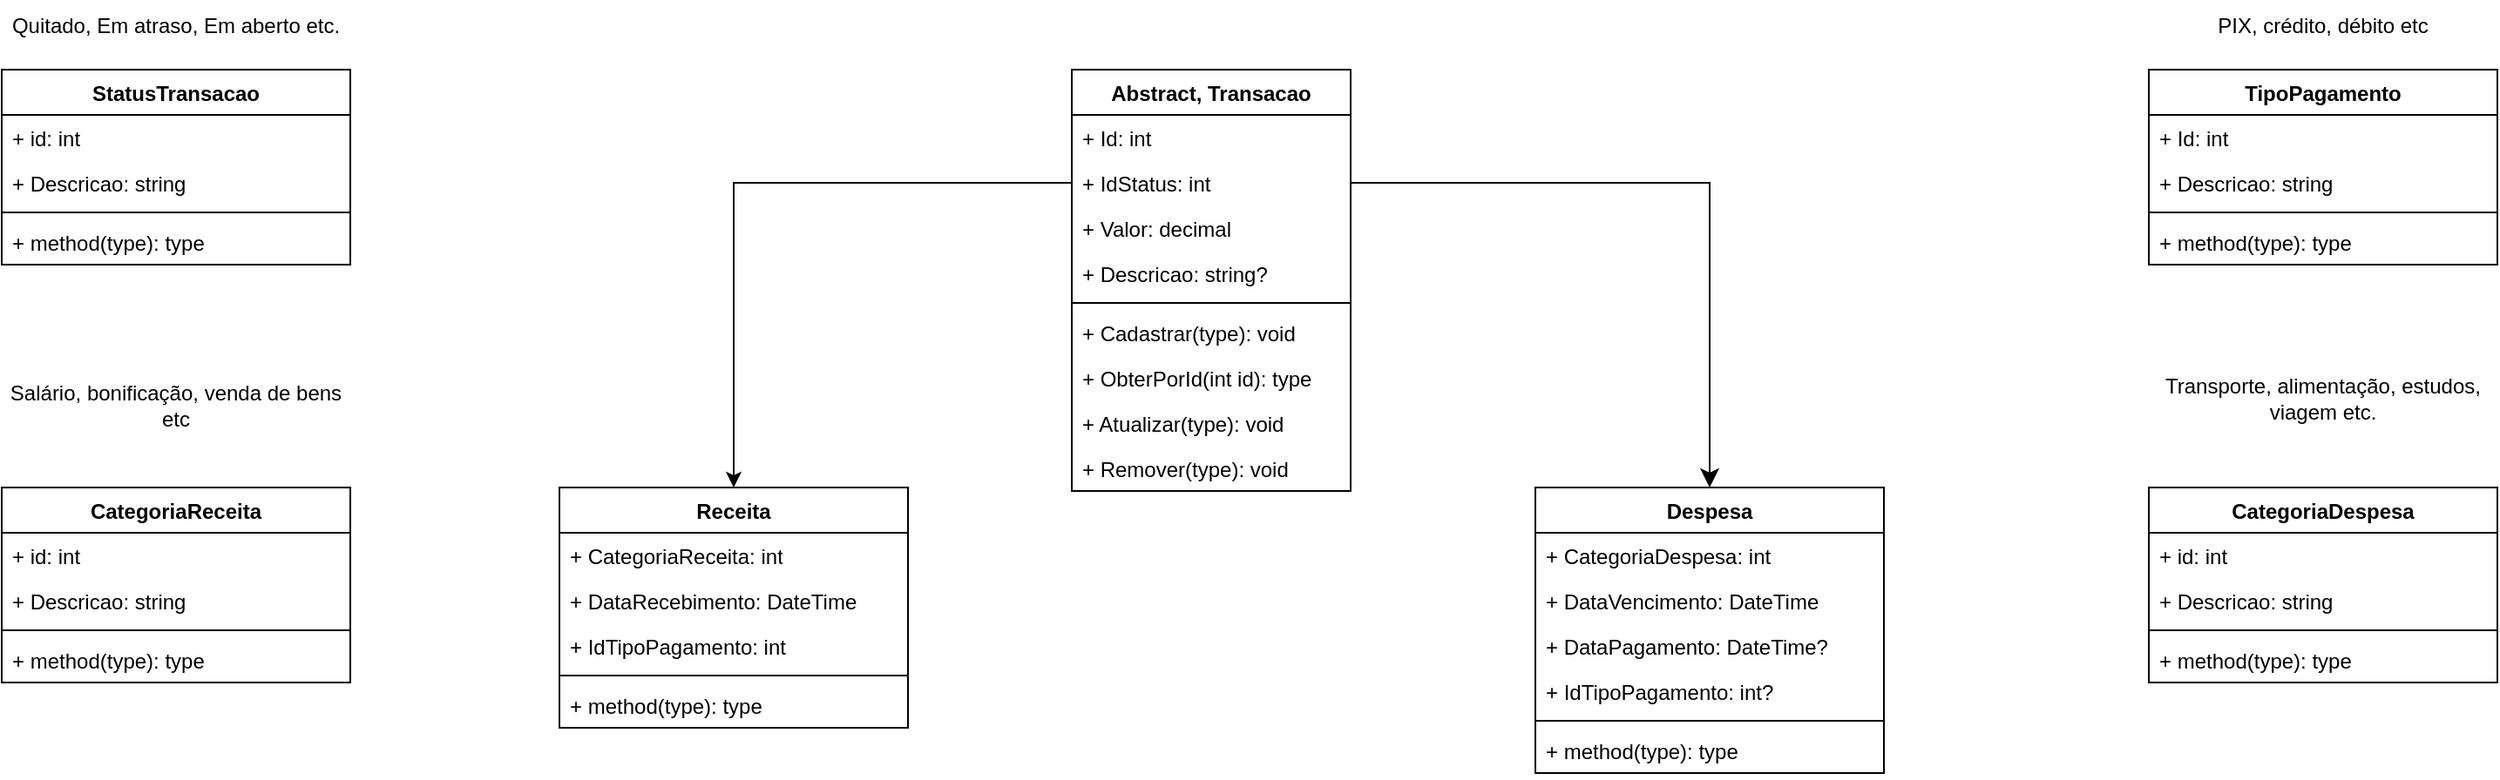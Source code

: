 <mxfile version="26.2.13">
  <diagram id="C5RBs43oDa-KdzZeNtuy" name="Page-1">
    <mxGraphModel dx="1831" dy="605" grid="0" gridSize="10" guides="1" tooltips="1" connect="1" arrows="1" fold="1" page="0" pageScale="1" pageWidth="827" pageHeight="1169" math="0" shadow="0">
      <root>
        <mxCell id="WIyWlLk6GJQsqaUBKTNV-0" />
        <mxCell id="WIyWlLk6GJQsqaUBKTNV-1" parent="WIyWlLk6GJQsqaUBKTNV-0" />
        <mxCell id="-CtAg1rPnza-KPWRo2k--0" value="Abstract, Transacao" style="swimlane;fontStyle=1;align=center;verticalAlign=top;childLayout=stackLayout;horizontal=1;startSize=26;horizontalStack=0;resizeParent=1;resizeParentMax=0;resizeLast=0;collapsible=1;marginBottom=0;whiteSpace=wrap;html=1;" parent="WIyWlLk6GJQsqaUBKTNV-1" vertex="1">
          <mxGeometry x="334" y="40" width="160" height="242" as="geometry" />
        </mxCell>
        <mxCell id="-CtAg1rPnza-KPWRo2k--1" value="+ Id: int&lt;div&gt;&lt;br&gt;&lt;/div&gt;" style="text;strokeColor=none;fillColor=none;align=left;verticalAlign=top;spacingLeft=4;spacingRight=4;overflow=hidden;rotatable=0;points=[[0,0.5],[1,0.5]];portConstraint=eastwest;whiteSpace=wrap;html=1;" parent="-CtAg1rPnza-KPWRo2k--0" vertex="1">
          <mxGeometry y="26" width="160" height="26" as="geometry" />
        </mxCell>
        <mxCell id="-CtAg1rPnza-KPWRo2k--7" value="+ IdStatus: int" style="text;strokeColor=none;fillColor=none;align=left;verticalAlign=top;spacingLeft=4;spacingRight=4;overflow=hidden;rotatable=0;points=[[0,0.5],[1,0.5]];portConstraint=eastwest;whiteSpace=wrap;html=1;" parent="-CtAg1rPnza-KPWRo2k--0" vertex="1">
          <mxGeometry y="52" width="160" height="26" as="geometry" />
        </mxCell>
        <mxCell id="-CtAg1rPnza-KPWRo2k--4" value="+ Valor: decimal" style="text;strokeColor=none;fillColor=none;align=left;verticalAlign=top;spacingLeft=4;spacingRight=4;overflow=hidden;rotatable=0;points=[[0,0.5],[1,0.5]];portConstraint=eastwest;whiteSpace=wrap;html=1;" parent="-CtAg1rPnza-KPWRo2k--0" vertex="1">
          <mxGeometry y="78" width="160" height="26" as="geometry" />
        </mxCell>
        <mxCell id="-CtAg1rPnza-KPWRo2k--5" value="+ Descricao: string?" style="text;strokeColor=none;fillColor=none;align=left;verticalAlign=top;spacingLeft=4;spacingRight=4;overflow=hidden;rotatable=0;points=[[0,0.5],[1,0.5]];portConstraint=eastwest;whiteSpace=wrap;html=1;" parent="-CtAg1rPnza-KPWRo2k--0" vertex="1">
          <mxGeometry y="104" width="160" height="26" as="geometry" />
        </mxCell>
        <mxCell id="-CtAg1rPnza-KPWRo2k--2" value="" style="line;strokeWidth=1;fillColor=none;align=left;verticalAlign=middle;spacingTop=-1;spacingLeft=3;spacingRight=3;rotatable=0;labelPosition=right;points=[];portConstraint=eastwest;strokeColor=inherit;" parent="-CtAg1rPnza-KPWRo2k--0" vertex="1">
          <mxGeometry y="130" width="160" height="8" as="geometry" />
        </mxCell>
        <mxCell id="-CtAg1rPnza-KPWRo2k--3" value="+ Cadastrar(type): void" style="text;strokeColor=none;fillColor=none;align=left;verticalAlign=top;spacingLeft=4;spacingRight=4;overflow=hidden;rotatable=0;points=[[0,0.5],[1,0.5]];portConstraint=eastwest;whiteSpace=wrap;html=1;" parent="-CtAg1rPnza-KPWRo2k--0" vertex="1">
          <mxGeometry y="138" width="160" height="26" as="geometry" />
        </mxCell>
        <mxCell id="-CtAg1rPnza-KPWRo2k--40" value="+ ObterPorId(int id): type" style="text;strokeColor=none;fillColor=none;align=left;verticalAlign=top;spacingLeft=4;spacingRight=4;overflow=hidden;rotatable=0;points=[[0,0.5],[1,0.5]];portConstraint=eastwest;whiteSpace=wrap;html=1;" parent="-CtAg1rPnza-KPWRo2k--0" vertex="1">
          <mxGeometry y="164" width="160" height="26" as="geometry" />
        </mxCell>
        <mxCell id="-CtAg1rPnza-KPWRo2k--41" value="+ Atualizar(type): void" style="text;strokeColor=none;fillColor=none;align=left;verticalAlign=top;spacingLeft=4;spacingRight=4;overflow=hidden;rotatable=0;points=[[0,0.5],[1,0.5]];portConstraint=eastwest;whiteSpace=wrap;html=1;" parent="-CtAg1rPnza-KPWRo2k--0" vertex="1">
          <mxGeometry y="190" width="160" height="26" as="geometry" />
        </mxCell>
        <mxCell id="-CtAg1rPnza-KPWRo2k--42" value="+ Remover(type): void" style="text;strokeColor=none;fillColor=none;align=left;verticalAlign=top;spacingLeft=4;spacingRight=4;overflow=hidden;rotatable=0;points=[[0,0.5],[1,0.5]];portConstraint=eastwest;whiteSpace=wrap;html=1;" parent="-CtAg1rPnza-KPWRo2k--0" vertex="1">
          <mxGeometry y="216" width="160" height="26" as="geometry" />
        </mxCell>
        <mxCell id="-CtAg1rPnza-KPWRo2k--9" value="Receita" style="swimlane;fontStyle=1;align=center;verticalAlign=top;childLayout=stackLayout;horizontal=1;startSize=26;horizontalStack=0;resizeParent=1;resizeParentMax=0;resizeLast=0;collapsible=1;marginBottom=0;whiteSpace=wrap;html=1;" parent="WIyWlLk6GJQsqaUBKTNV-1" vertex="1">
          <mxGeometry x="40" y="280" width="200" height="138" as="geometry" />
        </mxCell>
        <mxCell id="-CtAg1rPnza-KPWRo2k--48" value="+ CategoriaReceita: int" style="text;strokeColor=none;fillColor=none;align=left;verticalAlign=top;spacingLeft=4;spacingRight=4;overflow=hidden;rotatable=0;points=[[0,0.5],[1,0.5]];portConstraint=eastwest;whiteSpace=wrap;html=1;" parent="-CtAg1rPnza-KPWRo2k--9" vertex="1">
          <mxGeometry y="26" width="200" height="26" as="geometry" />
        </mxCell>
        <mxCell id="-CtAg1rPnza-KPWRo2k--10" value="+ DataRecebimento: DateTime&lt;div&gt;&lt;br&gt;&lt;/div&gt;" style="text;strokeColor=none;fillColor=none;align=left;verticalAlign=top;spacingLeft=4;spacingRight=4;overflow=hidden;rotatable=0;points=[[0,0.5],[1,0.5]];portConstraint=eastwest;whiteSpace=wrap;html=1;" parent="-CtAg1rPnza-KPWRo2k--9" vertex="1">
          <mxGeometry y="52" width="200" height="26" as="geometry" />
        </mxCell>
        <mxCell id="-CtAg1rPnza-KPWRo2k--25" value="+ IdTipoPagamento: int&lt;div&gt;&lt;br&gt;&lt;/div&gt;" style="text;strokeColor=none;fillColor=none;align=left;verticalAlign=top;spacingLeft=4;spacingRight=4;overflow=hidden;rotatable=0;points=[[0,0.5],[1,0.5]];portConstraint=eastwest;whiteSpace=wrap;html=1;" parent="-CtAg1rPnza-KPWRo2k--9" vertex="1">
          <mxGeometry y="78" width="200" height="26" as="geometry" />
        </mxCell>
        <mxCell id="-CtAg1rPnza-KPWRo2k--15" value="" style="line;strokeWidth=1;fillColor=none;align=left;verticalAlign=middle;spacingTop=-1;spacingLeft=3;spacingRight=3;rotatable=0;labelPosition=right;points=[];portConstraint=eastwest;strokeColor=inherit;" parent="-CtAg1rPnza-KPWRo2k--9" vertex="1">
          <mxGeometry y="104" width="200" height="8" as="geometry" />
        </mxCell>
        <mxCell id="-CtAg1rPnza-KPWRo2k--16" value="+ method(type): type" style="text;strokeColor=none;fillColor=none;align=left;verticalAlign=top;spacingLeft=4;spacingRight=4;overflow=hidden;rotatable=0;points=[[0,0.5],[1,0.5]];portConstraint=eastwest;whiteSpace=wrap;html=1;" parent="-CtAg1rPnza-KPWRo2k--9" vertex="1">
          <mxGeometry y="112" width="200" height="26" as="geometry" />
        </mxCell>
        <mxCell id="-CtAg1rPnza-KPWRo2k--17" value="Despesa" style="swimlane;fontStyle=1;align=center;verticalAlign=top;childLayout=stackLayout;horizontal=1;startSize=26;horizontalStack=0;resizeParent=1;resizeParentMax=0;resizeLast=0;collapsible=1;marginBottom=0;whiteSpace=wrap;html=1;" parent="WIyWlLk6GJQsqaUBKTNV-1" vertex="1">
          <mxGeometry x="600" y="280" width="200" height="164" as="geometry" />
        </mxCell>
        <mxCell id="HkxjswijVenNmW5c90Pe-5" value="+ CategoriaDespesa: int" style="text;strokeColor=none;fillColor=none;align=left;verticalAlign=top;spacingLeft=4;spacingRight=4;overflow=hidden;rotatable=0;points=[[0,0.5],[1,0.5]];portConstraint=eastwest;whiteSpace=wrap;html=1;" vertex="1" parent="-CtAg1rPnza-KPWRo2k--17">
          <mxGeometry y="26" width="200" height="26" as="geometry" />
        </mxCell>
        <mxCell id="-CtAg1rPnza-KPWRo2k--21" value="+ DataVencimento: DateTime&lt;div&gt;&lt;br&gt;&lt;/div&gt;" style="text;strokeColor=none;fillColor=none;align=left;verticalAlign=top;spacingLeft=4;spacingRight=4;overflow=hidden;rotatable=0;points=[[0,0.5],[1,0.5]];portConstraint=eastwest;whiteSpace=wrap;html=1;" parent="-CtAg1rPnza-KPWRo2k--17" vertex="1">
          <mxGeometry y="52" width="200" height="26" as="geometry" />
        </mxCell>
        <mxCell id="-CtAg1rPnza-KPWRo2k--18" value="+ DataPagamento: DateTime?&lt;div&gt;&lt;br&gt;&lt;/div&gt;" style="text;strokeColor=none;fillColor=none;align=left;verticalAlign=top;spacingLeft=4;spacingRight=4;overflow=hidden;rotatable=0;points=[[0,0.5],[1,0.5]];portConstraint=eastwest;whiteSpace=wrap;html=1;" parent="-CtAg1rPnza-KPWRo2k--17" vertex="1">
          <mxGeometry y="78" width="200" height="26" as="geometry" />
        </mxCell>
        <mxCell id="-CtAg1rPnza-KPWRo2k--24" value="+ IdTipoPagamento: int?&lt;div&gt;&lt;br&gt;&lt;/div&gt;" style="text;strokeColor=none;fillColor=none;align=left;verticalAlign=top;spacingLeft=4;spacingRight=4;overflow=hidden;rotatable=0;points=[[0,0.5],[1,0.5]];portConstraint=eastwest;whiteSpace=wrap;html=1;" parent="-CtAg1rPnza-KPWRo2k--17" vertex="1">
          <mxGeometry y="104" width="200" height="26" as="geometry" />
        </mxCell>
        <mxCell id="-CtAg1rPnza-KPWRo2k--19" value="" style="line;strokeWidth=1;fillColor=none;align=left;verticalAlign=middle;spacingTop=-1;spacingLeft=3;spacingRight=3;rotatable=0;labelPosition=right;points=[];portConstraint=eastwest;strokeColor=inherit;" parent="-CtAg1rPnza-KPWRo2k--17" vertex="1">
          <mxGeometry y="130" width="200" height="8" as="geometry" />
        </mxCell>
        <mxCell id="-CtAg1rPnza-KPWRo2k--20" value="+ method(type): type" style="text;strokeColor=none;fillColor=none;align=left;verticalAlign=top;spacingLeft=4;spacingRight=4;overflow=hidden;rotatable=0;points=[[0,0.5],[1,0.5]];portConstraint=eastwest;whiteSpace=wrap;html=1;" parent="-CtAg1rPnza-KPWRo2k--17" vertex="1">
          <mxGeometry y="138" width="200" height="26" as="geometry" />
        </mxCell>
        <mxCell id="-CtAg1rPnza-KPWRo2k--22" value="" style="endArrow=classic;html=1;rounded=0;entryX=0.5;entryY=0;entryDx=0;entryDy=0;exitX=0;exitY=0.5;exitDx=0;exitDy=0;" parent="WIyWlLk6GJQsqaUBKTNV-1" source="-CtAg1rPnza-KPWRo2k--7" target="-CtAg1rPnza-KPWRo2k--9" edge="1">
          <mxGeometry width="50" height="50" relative="1" as="geometry">
            <mxPoint x="140" y="120" as="sourcePoint" />
            <mxPoint x="220" y="110" as="targetPoint" />
            <Array as="points">
              <mxPoint x="140" y="105" />
            </Array>
          </mxGeometry>
        </mxCell>
        <mxCell id="-CtAg1rPnza-KPWRo2k--23" value="" style="edgeStyle=segmentEdgeStyle;endArrow=classic;html=1;curved=0;rounded=0;endSize=8;startSize=8;exitX=1;exitY=0.5;exitDx=0;exitDy=0;" parent="WIyWlLk6GJQsqaUBKTNV-1" source="-CtAg1rPnza-KPWRo2k--7" target="-CtAg1rPnza-KPWRo2k--17" edge="1">
          <mxGeometry width="50" height="50" relative="1" as="geometry">
            <mxPoint x="650" y="180" as="sourcePoint" />
            <mxPoint x="700" y="130" as="targetPoint" />
          </mxGeometry>
        </mxCell>
        <mxCell id="-CtAg1rPnza-KPWRo2k--26" value="TipoPagamento" style="swimlane;fontStyle=1;align=center;verticalAlign=top;childLayout=stackLayout;horizontal=1;startSize=26;horizontalStack=0;resizeParent=1;resizeParentMax=0;resizeLast=0;collapsible=1;marginBottom=0;whiteSpace=wrap;html=1;" parent="WIyWlLk6GJQsqaUBKTNV-1" vertex="1">
          <mxGeometry x="952" y="40" width="200" height="112" as="geometry" />
        </mxCell>
        <mxCell id="-CtAg1rPnza-KPWRo2k--32" value="+ Id: int&lt;div&gt;&lt;br&gt;&lt;/div&gt;" style="text;strokeColor=none;fillColor=none;align=left;verticalAlign=top;spacingLeft=4;spacingRight=4;overflow=hidden;rotatable=0;points=[[0,0.5],[1,0.5]];portConstraint=eastwest;whiteSpace=wrap;html=1;" parent="-CtAg1rPnza-KPWRo2k--26" vertex="1">
          <mxGeometry y="26" width="200" height="26" as="geometry" />
        </mxCell>
        <mxCell id="-CtAg1rPnza-KPWRo2k--27" value="+ Descricao: string&lt;div&gt;&lt;br&gt;&lt;/div&gt;" style="text;strokeColor=none;fillColor=none;align=left;verticalAlign=top;spacingLeft=4;spacingRight=4;overflow=hidden;rotatable=0;points=[[0,0.5],[1,0.5]];portConstraint=eastwest;whiteSpace=wrap;html=1;" parent="-CtAg1rPnza-KPWRo2k--26" vertex="1">
          <mxGeometry y="52" width="200" height="26" as="geometry" />
        </mxCell>
        <mxCell id="-CtAg1rPnza-KPWRo2k--30" value="" style="line;strokeWidth=1;fillColor=none;align=left;verticalAlign=middle;spacingTop=-1;spacingLeft=3;spacingRight=3;rotatable=0;labelPosition=right;points=[];portConstraint=eastwest;strokeColor=inherit;" parent="-CtAg1rPnza-KPWRo2k--26" vertex="1">
          <mxGeometry y="78" width="200" height="8" as="geometry" />
        </mxCell>
        <mxCell id="-CtAg1rPnza-KPWRo2k--31" value="+ method(type): type" style="text;strokeColor=none;fillColor=none;align=left;verticalAlign=top;spacingLeft=4;spacingRight=4;overflow=hidden;rotatable=0;points=[[0,0.5],[1,0.5]];portConstraint=eastwest;whiteSpace=wrap;html=1;" parent="-CtAg1rPnza-KPWRo2k--26" vertex="1">
          <mxGeometry y="86" width="200" height="26" as="geometry" />
        </mxCell>
        <mxCell id="-CtAg1rPnza-KPWRo2k--33" value="StatusTransacao" style="swimlane;fontStyle=1;align=center;verticalAlign=top;childLayout=stackLayout;horizontal=1;startSize=26;horizontalStack=0;resizeParent=1;resizeParentMax=0;resizeLast=0;collapsible=1;marginBottom=0;whiteSpace=wrap;html=1;" parent="WIyWlLk6GJQsqaUBKTNV-1" vertex="1">
          <mxGeometry x="-280" y="40" width="200" height="112" as="geometry" />
        </mxCell>
        <mxCell id="-CtAg1rPnza-KPWRo2k--34" value="+ id: int&lt;div&gt;&lt;br&gt;&lt;/div&gt;" style="text;strokeColor=none;fillColor=none;align=left;verticalAlign=top;spacingLeft=4;spacingRight=4;overflow=hidden;rotatable=0;points=[[0,0.5],[1,0.5]];portConstraint=eastwest;whiteSpace=wrap;html=1;" parent="-CtAg1rPnza-KPWRo2k--33" vertex="1">
          <mxGeometry y="26" width="200" height="26" as="geometry" />
        </mxCell>
        <mxCell id="-CtAg1rPnza-KPWRo2k--35" value="+ Descricao: string&lt;div&gt;&lt;br&gt;&lt;/div&gt;" style="text;strokeColor=none;fillColor=none;align=left;verticalAlign=top;spacingLeft=4;spacingRight=4;overflow=hidden;rotatable=0;points=[[0,0.5],[1,0.5]];portConstraint=eastwest;whiteSpace=wrap;html=1;" parent="-CtAg1rPnza-KPWRo2k--33" vertex="1">
          <mxGeometry y="52" width="200" height="26" as="geometry" />
        </mxCell>
        <mxCell id="-CtAg1rPnza-KPWRo2k--36" value="" style="line;strokeWidth=1;fillColor=none;align=left;verticalAlign=middle;spacingTop=-1;spacingLeft=3;spacingRight=3;rotatable=0;labelPosition=right;points=[];portConstraint=eastwest;strokeColor=inherit;" parent="-CtAg1rPnza-KPWRo2k--33" vertex="1">
          <mxGeometry y="78" width="200" height="8" as="geometry" />
        </mxCell>
        <mxCell id="-CtAg1rPnza-KPWRo2k--37" value="+ method(type): type" style="text;strokeColor=none;fillColor=none;align=left;verticalAlign=top;spacingLeft=4;spacingRight=4;overflow=hidden;rotatable=0;points=[[0,0.5],[1,0.5]];portConstraint=eastwest;whiteSpace=wrap;html=1;" parent="-CtAg1rPnza-KPWRo2k--33" vertex="1">
          <mxGeometry y="86" width="200" height="26" as="geometry" />
        </mxCell>
        <mxCell id="-CtAg1rPnza-KPWRo2k--43" value="CategoriaReceita" style="swimlane;fontStyle=1;align=center;verticalAlign=top;childLayout=stackLayout;horizontal=1;startSize=26;horizontalStack=0;resizeParent=1;resizeParentMax=0;resizeLast=0;collapsible=1;marginBottom=0;whiteSpace=wrap;html=1;" parent="WIyWlLk6GJQsqaUBKTNV-1" vertex="1">
          <mxGeometry x="-280" y="280" width="200" height="112" as="geometry" />
        </mxCell>
        <mxCell id="-CtAg1rPnza-KPWRo2k--44" value="+ id: int&lt;div&gt;&lt;br&gt;&lt;/div&gt;" style="text;strokeColor=none;fillColor=none;align=left;verticalAlign=top;spacingLeft=4;spacingRight=4;overflow=hidden;rotatable=0;points=[[0,0.5],[1,0.5]];portConstraint=eastwest;whiteSpace=wrap;html=1;" parent="-CtAg1rPnza-KPWRo2k--43" vertex="1">
          <mxGeometry y="26" width="200" height="26" as="geometry" />
        </mxCell>
        <mxCell id="-CtAg1rPnza-KPWRo2k--45" value="+ Descricao: string&lt;div&gt;&lt;br&gt;&lt;/div&gt;" style="text;strokeColor=none;fillColor=none;align=left;verticalAlign=top;spacingLeft=4;spacingRight=4;overflow=hidden;rotatable=0;points=[[0,0.5],[1,0.5]];portConstraint=eastwest;whiteSpace=wrap;html=1;" parent="-CtAg1rPnza-KPWRo2k--43" vertex="1">
          <mxGeometry y="52" width="200" height="26" as="geometry" />
        </mxCell>
        <mxCell id="-CtAg1rPnza-KPWRo2k--46" value="" style="line;strokeWidth=1;fillColor=none;align=left;verticalAlign=middle;spacingTop=-1;spacingLeft=3;spacingRight=3;rotatable=0;labelPosition=right;points=[];portConstraint=eastwest;strokeColor=inherit;" parent="-CtAg1rPnza-KPWRo2k--43" vertex="1">
          <mxGeometry y="78" width="200" height="8" as="geometry" />
        </mxCell>
        <mxCell id="-CtAg1rPnza-KPWRo2k--47" value="+ method(type): type" style="text;strokeColor=none;fillColor=none;align=left;verticalAlign=top;spacingLeft=4;spacingRight=4;overflow=hidden;rotatable=0;points=[[0,0.5],[1,0.5]];portConstraint=eastwest;whiteSpace=wrap;html=1;" parent="-CtAg1rPnza-KPWRo2k--43" vertex="1">
          <mxGeometry y="86" width="200" height="26" as="geometry" />
        </mxCell>
        <mxCell id="-CtAg1rPnza-KPWRo2k--49" value="Quitado, Em atraso, Em aberto etc." style="text;html=1;align=center;verticalAlign=middle;whiteSpace=wrap;rounded=0;" parent="WIyWlLk6GJQsqaUBKTNV-1" vertex="1">
          <mxGeometry x="-280" width="200" height="30" as="geometry" />
        </mxCell>
        <mxCell id="-CtAg1rPnza-KPWRo2k--50" value="Salário, bonificação, venda de bens etc" style="text;html=1;align=center;verticalAlign=middle;whiteSpace=wrap;rounded=0;" parent="WIyWlLk6GJQsqaUBKTNV-1" vertex="1">
          <mxGeometry x="-280" y="198" width="200" height="70" as="geometry" />
        </mxCell>
        <mxCell id="-CtAg1rPnza-KPWRo2k--51" value="PIX, crédito, débito etc" style="text;html=1;align=center;verticalAlign=middle;whiteSpace=wrap;rounded=0;" parent="WIyWlLk6GJQsqaUBKTNV-1" vertex="1">
          <mxGeometry x="952" width="200" height="30" as="geometry" />
        </mxCell>
        <mxCell id="HkxjswijVenNmW5c90Pe-0" value="CategoriaDespesa" style="swimlane;fontStyle=1;align=center;verticalAlign=top;childLayout=stackLayout;horizontal=1;startSize=26;horizontalStack=0;resizeParent=1;resizeParentMax=0;resizeLast=0;collapsible=1;marginBottom=0;whiteSpace=wrap;html=1;" vertex="1" parent="WIyWlLk6GJQsqaUBKTNV-1">
          <mxGeometry x="952" y="280" width="200" height="112" as="geometry" />
        </mxCell>
        <mxCell id="HkxjswijVenNmW5c90Pe-1" value="+ id: int&lt;div&gt;&lt;br&gt;&lt;/div&gt;" style="text;strokeColor=none;fillColor=none;align=left;verticalAlign=top;spacingLeft=4;spacingRight=4;overflow=hidden;rotatable=0;points=[[0,0.5],[1,0.5]];portConstraint=eastwest;whiteSpace=wrap;html=1;" vertex="1" parent="HkxjswijVenNmW5c90Pe-0">
          <mxGeometry y="26" width="200" height="26" as="geometry" />
        </mxCell>
        <mxCell id="HkxjswijVenNmW5c90Pe-2" value="+ Descricao: string&lt;div&gt;&lt;br&gt;&lt;/div&gt;" style="text;strokeColor=none;fillColor=none;align=left;verticalAlign=top;spacingLeft=4;spacingRight=4;overflow=hidden;rotatable=0;points=[[0,0.5],[1,0.5]];portConstraint=eastwest;whiteSpace=wrap;html=1;" vertex="1" parent="HkxjswijVenNmW5c90Pe-0">
          <mxGeometry y="52" width="200" height="26" as="geometry" />
        </mxCell>
        <mxCell id="HkxjswijVenNmW5c90Pe-3" value="" style="line;strokeWidth=1;fillColor=none;align=left;verticalAlign=middle;spacingTop=-1;spacingLeft=3;spacingRight=3;rotatable=0;labelPosition=right;points=[];portConstraint=eastwest;strokeColor=inherit;" vertex="1" parent="HkxjswijVenNmW5c90Pe-0">
          <mxGeometry y="78" width="200" height="8" as="geometry" />
        </mxCell>
        <mxCell id="HkxjswijVenNmW5c90Pe-4" value="+ method(type): type" style="text;strokeColor=none;fillColor=none;align=left;verticalAlign=top;spacingLeft=4;spacingRight=4;overflow=hidden;rotatable=0;points=[[0,0.5],[1,0.5]];portConstraint=eastwest;whiteSpace=wrap;html=1;" vertex="1" parent="HkxjswijVenNmW5c90Pe-0">
          <mxGeometry y="86" width="200" height="26" as="geometry" />
        </mxCell>
        <mxCell id="HkxjswijVenNmW5c90Pe-6" value="Transporte, alimentação, estudos, viagem etc." style="text;html=1;align=center;verticalAlign=middle;whiteSpace=wrap;rounded=0;" vertex="1" parent="WIyWlLk6GJQsqaUBKTNV-1">
          <mxGeometry x="952" y="194" width="200" height="70" as="geometry" />
        </mxCell>
      </root>
    </mxGraphModel>
  </diagram>
</mxfile>
